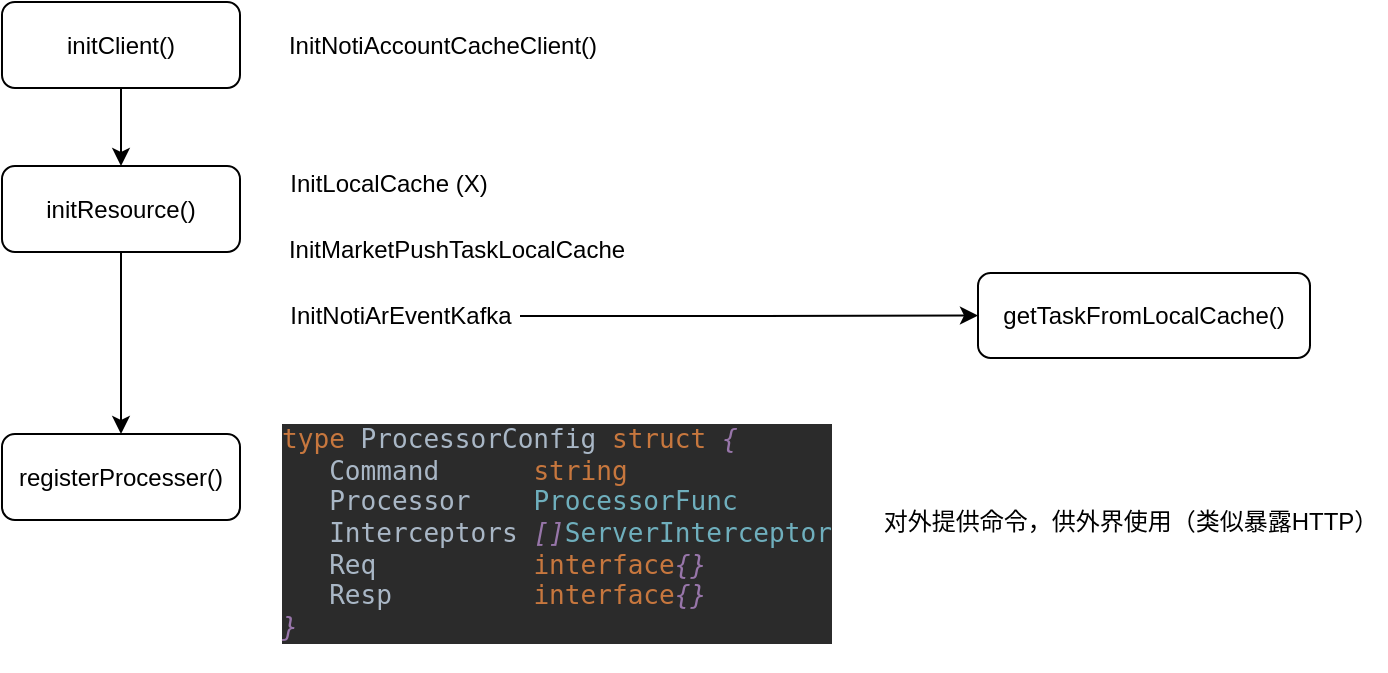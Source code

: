 <mxfile version="15.4.3" type="github" pages="4">
  <diagram id="vYyxgsc8nJtCiTUtytLk" name="基本流程">
    <mxGraphModel dx="818" dy="457" grid="0" gridSize="10" guides="1" tooltips="1" connect="1" arrows="1" fold="1" page="0" pageScale="1" pageWidth="827" pageHeight="1169" math="0" shadow="0">
      <root>
        <mxCell id="0" />
        <mxCell id="1" parent="0" />
        <mxCell id="T4S_TWWiU6wzVh-GaljO-5" style="edgeStyle=orthogonalEdgeStyle;rounded=0;orthogonalLoop=1;jettySize=auto;html=1;exitX=0.5;exitY=1;exitDx=0;exitDy=0;entryX=0.5;entryY=0;entryDx=0;entryDy=0;" edge="1" parent="1" source="T4S_TWWiU6wzVh-GaljO-2" target="T4S_TWWiU6wzVh-GaljO-4">
          <mxGeometry relative="1" as="geometry" />
        </mxCell>
        <mxCell id="T4S_TWWiU6wzVh-GaljO-2" value="initClient()" style="rounded=1;whiteSpace=wrap;html=1;" vertex="1" parent="1">
          <mxGeometry x="145" y="51" width="119" height="43" as="geometry" />
        </mxCell>
        <mxCell id="T4S_TWWiU6wzVh-GaljO-3" value="InitNotiAccountCacheClient()" style="text;html=1;align=center;verticalAlign=middle;resizable=0;points=[];autosize=1;strokeColor=none;fillColor=none;" vertex="1" parent="1">
          <mxGeometry x="283" y="63.5" width="164" height="18" as="geometry" />
        </mxCell>
        <mxCell id="T4S_TWWiU6wzVh-GaljO-11" style="edgeStyle=orthogonalEdgeStyle;rounded=0;orthogonalLoop=1;jettySize=auto;html=1;exitX=0.5;exitY=1;exitDx=0;exitDy=0;" edge="1" parent="1" source="T4S_TWWiU6wzVh-GaljO-4" target="T4S_TWWiU6wzVh-GaljO-10">
          <mxGeometry relative="1" as="geometry" />
        </mxCell>
        <mxCell id="T4S_TWWiU6wzVh-GaljO-4" value="initResource()" style="rounded=1;whiteSpace=wrap;html=1;" vertex="1" parent="1">
          <mxGeometry x="145" y="133" width="119" height="43" as="geometry" />
        </mxCell>
        <mxCell id="T4S_TWWiU6wzVh-GaljO-6" value="InitLocalCache (X)" style="text;html=1;align=center;verticalAlign=middle;resizable=0;points=[];autosize=1;strokeColor=none;fillColor=none;" vertex="1" parent="1">
          <mxGeometry x="283" y="133" width="109" height="18" as="geometry" />
        </mxCell>
        <mxCell id="T4S_TWWiU6wzVh-GaljO-7" value="InitMarketPushTaskLocalCache" style="text;html=1;align=center;verticalAlign=middle;resizable=0;points=[];autosize=1;strokeColor=none;fillColor=none;" vertex="1" parent="1">
          <mxGeometry x="283" y="166" width="178" height="18" as="geometry" />
        </mxCell>
        <mxCell id="1fbbSTR_uCPkwRPXPtI2-1" style="edgeStyle=orthogonalEdgeStyle;rounded=0;orthogonalLoop=1;jettySize=auto;html=1;entryX=0;entryY=0.5;entryDx=0;entryDy=0;" edge="1" parent="1" source="T4S_TWWiU6wzVh-GaljO-8" target="1fbbSTR_uCPkwRPXPtI2-2">
          <mxGeometry relative="1" as="geometry">
            <mxPoint x="632.345" y="208.0" as="targetPoint" />
          </mxGeometry>
        </mxCell>
        <mxCell id="T4S_TWWiU6wzVh-GaljO-8" value="InitNotiArEventKafka" style="text;html=1;align=center;verticalAlign=middle;resizable=0;points=[];autosize=1;strokeColor=none;fillColor=none;" vertex="1" parent="1">
          <mxGeometry x="283" y="199" width="121" height="18" as="geometry" />
        </mxCell>
        <mxCell id="T4S_TWWiU6wzVh-GaljO-9" value="&lt;pre style=&quot;background-color: #2b2b2b ; color: #a9b7c6 ; font-family: &amp;quot;jetbrains mono&amp;quot; , monospace ; font-size: 9.8pt&quot;&gt;&lt;span style=&quot;color: #c7773e&quot;&gt;type &lt;/span&gt;ProcessorConfig &lt;span style=&quot;color: #c7773e&quot;&gt;struct &lt;/span&gt;&lt;span style=&quot;color: #9876aa ; font-style: italic&quot;&gt;{&lt;br&gt;&lt;/span&gt;&lt;span style=&quot;color: #9876aa ; font-style: italic&quot;&gt;   &lt;/span&gt;Command      &lt;span style=&quot;color: #c7773e&quot;&gt;string&lt;br&gt;&lt;/span&gt;&lt;span style=&quot;color: #c7773e&quot;&gt;   &lt;/span&gt;Processor    &lt;span style=&quot;color: #6fafbd&quot;&gt;ProcessorFunc&lt;br&gt;&lt;/span&gt;&lt;span style=&quot;color: #6fafbd&quot;&gt;   &lt;/span&gt;Interceptors &lt;span style=&quot;color: #9876aa ; font-style: italic&quot;&gt;[]&lt;/span&gt;&lt;span style=&quot;color: #6fafbd&quot;&gt;ServerInterceptor&lt;br&gt;&lt;/span&gt;&lt;span style=&quot;color: #6fafbd&quot;&gt;   &lt;/span&gt;Req          &lt;span style=&quot;color: #c7773e&quot;&gt;interface&lt;/span&gt;&lt;span style=&quot;color: #9876aa ; font-style: italic&quot;&gt;{}&lt;br&gt;&lt;/span&gt;&lt;span style=&quot;color: #9876aa ; font-style: italic&quot;&gt;   &lt;/span&gt;Resp         &lt;span style=&quot;color: #c7773e&quot;&gt;interface&lt;/span&gt;&lt;span style=&quot;color: #9876aa ; font-style: italic&quot;&gt;{}&lt;br&gt;&lt;/span&gt;&lt;span style=&quot;color: #9876aa ; font-style: italic&quot;&gt;}&lt;/span&gt;&lt;/pre&gt;" style="text;whiteSpace=wrap;html=1;" vertex="1" parent="1">
          <mxGeometry x="283.001" y="242.001" width="294" height="138" as="geometry" />
        </mxCell>
        <mxCell id="T4S_TWWiU6wzVh-GaljO-10" value="registerProcesser()" style="rounded=1;whiteSpace=wrap;html=1;" vertex="1" parent="1">
          <mxGeometry x="145" y="267" width="119" height="43" as="geometry" />
        </mxCell>
        <mxCell id="T4S_TWWiU6wzVh-GaljO-12" value="对外提供命令，供外界使用（类似暴露HTTP）" style="text;html=1;align=center;verticalAlign=middle;resizable=0;points=[];autosize=1;strokeColor=none;fillColor=none;" vertex="1" parent="1">
          <mxGeometry x="580" y="302" width="257" height="18" as="geometry" />
        </mxCell>
        <mxCell id="1fbbSTR_uCPkwRPXPtI2-2" value="getTaskFromLocalCache()" style="rounded=1;whiteSpace=wrap;html=1;" vertex="1" parent="1">
          <mxGeometry x="633" y="186.5" width="166" height="42.5" as="geometry" />
        </mxCell>
      </root>
    </mxGraphModel>
  </diagram>
  <diagram id="yoes0grAFsz-kT1WeaNP" name="AR">
    <mxGraphModel dx="1218" dy="857" grid="0" gridSize="10" guides="1" tooltips="1" connect="1" arrows="1" fold="1" page="0" pageScale="1" pageWidth="827" pageHeight="1169" math="0" shadow="0">
      <root>
        <mxCell id="eDmhOHaWlf8XGTlHbSn2-0" />
        <mxCell id="eDmhOHaWlf8XGTlHbSn2-1" parent="eDmhOHaWlf8XGTlHbSn2-0" />
        <mxCell id="hNbwJZ_NwCbU3gmjOywG-3" style="edgeStyle=orthogonalEdgeStyle;rounded=0;orthogonalLoop=1;jettySize=auto;html=1;exitX=0;exitY=1;exitDx=0;exitDy=0;entryX=-0.001;entryY=0.014;entryDx=0;entryDy=0;entryPerimeter=0;" edge="1" parent="eDmhOHaWlf8XGTlHbSn2-1" source="hNbwJZ_NwCbU3gmjOywG-0" target="hNbwJZ_NwCbU3gmjOywG-2">
          <mxGeometry relative="1" as="geometry" />
        </mxCell>
        <mxCell id="hNbwJZ_NwCbU3gmjOywG-0" value="&lt;pre style=&quot;background-color: #2b2b2b ; color: #a9b7c6 ; font-family: &amp;quot;jetbrains mono&amp;quot; , monospace ; font-size: 9.8pt&quot;&gt;&lt;span style=&quot;color: #787878&quot;&gt;// url&lt;br&gt;&lt;/span&gt;redirectUrl := &lt;span style=&quot;color: #4eade5&quot;&gt;p&lt;/span&gt;.task.&lt;span style=&quot;color: #b09d79&quot;&gt;GetArConfig&lt;/span&gt;&lt;span style=&quot;color: #9876aa ; font-style: italic&quot;&gt;()&lt;/span&gt;.&lt;span style=&quot;color: #b09d79&quot;&gt;GetRedirectUrl&lt;/span&gt;&lt;span style=&quot;color: #9876aa ; font-style: italic&quot;&gt;()&lt;br&gt;&lt;/span&gt;&lt;span style=&quot;color: #787878&quot;&gt;//redirectUrl = addUtm(redirectUrl)&lt;br&gt;&lt;/span&gt;&lt;span style=&quot;color: #787878&quot;&gt;&lt;br&gt;&lt;/span&gt;&lt;span style=&quot;color: #787878&quot;&gt;// This field will be used to populate app_rl for the AR, which is a unified way to handle AR redirection&lt;br&gt;&lt;/span&gt;noti.PushRedirect = &lt;span style=&quot;color: #afbf7e&quot;&gt;proto&lt;/span&gt;.&lt;span style=&quot;color: #b09d79&quot;&gt;String&lt;/span&gt;&lt;span style=&quot;color: #9876aa ; font-style: italic&quot;&gt;(&lt;/span&gt;redirectUrl&lt;span style=&quot;color: #9876aa ; font-style: italic&quot;&gt;)&lt;br&gt;&lt;/span&gt;noti.ActionInfo.RedirectUrl = &lt;span style=&quot;color: #afbf7e&quot;&gt;proto&lt;/span&gt;.&lt;span style=&quot;color: #b09d79&quot;&gt;String&lt;/span&gt;&lt;span style=&quot;color: #9876aa ; font-style: italic&quot;&gt;(&lt;/span&gt;redirectUrl&lt;span style=&quot;color: #9876aa ; font-style: italic&quot;&gt;)&lt;/span&gt;&lt;/pre&gt;" style="text;whiteSpace=wrap;html=1;" vertex="1" parent="eDmhOHaWlf8XGTlHbSn2-1">
          <mxGeometry x="-48" y="-136" width="540" height="138" as="geometry" />
        </mxCell>
        <mxCell id="hNbwJZ_NwCbU3gmjOywG-2" value="当发送AR时，在Notification中：&lt;br&gt;&lt;div&gt;&lt;span&gt;1.&amp;nbsp; noti.PushRedirect = noti.ActionInfo.RedirectUrl = RedirectUrl&lt;/span&gt;&lt;/div&gt;" style="text;html=1;align=left;verticalAlign=middle;resizable=0;points=[];autosize=1;strokeColor=none;fillColor=none;" vertex="1" parent="eDmhOHaWlf8XGTlHbSn2-1">
          <mxGeometry x="-48" y="43" width="348" height="32" as="geometry" />
        </mxCell>
        <mxCell id="fzh_fbEs4TCBeXMugb0h-2" style="edgeStyle=orthogonalEdgeStyle;rounded=0;orthogonalLoop=1;jettySize=auto;html=1;exitX=0.5;exitY=1;exitDx=0;exitDy=0;" edge="1" parent="eDmhOHaWlf8XGTlHbSn2-1" source="fzh_fbEs4TCBeXMugb0h-0" target="fzh_fbEs4TCBeXMugb0h-1">
          <mxGeometry relative="1" as="geometry" />
        </mxCell>
        <mxCell id="fzh_fbEs4TCBeXMugb0h-0" value="GetTaskFromLocalCache()" style="rounded=1;whiteSpace=wrap;html=1;align=center;" vertex="1" parent="eDmhOHaWlf8XGTlHbSn2-1">
          <mxGeometry x="10" y="226" width="194" height="51" as="geometry" />
        </mxCell>
        <mxCell id="fzh_fbEs4TCBeXMugb0h-1" value="If task == nil&amp;nbsp;&lt;br&gt;GetTask (from MarketPush)" style="rounded=1;whiteSpace=wrap;html=1;align=center;" vertex="1" parent="eDmhOHaWlf8XGTlHbSn2-1">
          <mxGeometry x="10" y="315" width="194" height="51" as="geometry" />
        </mxCell>
        <mxCell id="fzh_fbEs4TCBeXMugb0h-4" value="GetActionContentList" style="text;html=1;align=center;verticalAlign=middle;resizable=0;points=[];autosize=1;strokeColor=none;fillColor=none;" vertex="1" parent="eDmhOHaWlf8XGTlHbSn2-1">
          <mxGeometry x="-31" y="502" width="123" height="18" as="geometry" />
        </mxCell>
        <mxCell id="fzh_fbEs4TCBeXMugb0h-11" style="edgeStyle=orthogonalEdgeStyle;rounded=0;orthogonalLoop=1;jettySize=auto;html=1;exitX=1;exitY=0.5;exitDx=0;exitDy=0;entryX=0;entryY=0.5;entryDx=0;entryDy=0;" edge="1" parent="eDmhOHaWlf8XGTlHbSn2-1" source="fzh_fbEs4TCBeXMugb0h-7" target="fzh_fbEs4TCBeXMugb0h-10">
          <mxGeometry relative="1" as="geometry" />
        </mxCell>
        <mxCell id="fzh_fbEs4TCBeXMugb0h-16" value="meta.GetActionProto()" style="edgeLabel;html=1;align=center;verticalAlign=middle;resizable=0;points=[];" vertex="1" connectable="0" parent="fzh_fbEs4TCBeXMugb0h-11">
          <mxGeometry x="-0.061" y="1" relative="1" as="geometry">
            <mxPoint as="offset" />
          </mxGeometry>
        </mxCell>
        <mxCell id="fzh_fbEs4TCBeXMugb0h-7" value="&lt;pre style=&quot;background-color: #2b2b2b ; color: #a9b7c6 ; font-family: &amp;quot;jetbrains mono&amp;quot; , monospace ; font-size: 9.8pt&quot;&gt;&lt;span style=&quot;color: #4eade5&quot;&gt;dm&lt;/span&gt;.ActionDbList&lt;/pre&gt;" style="text;whiteSpace=wrap;html=1;" vertex="1" parent="eDmhOHaWlf8XGTlHbSn2-1">
          <mxGeometry x="38.006" y="524.475" width="138" height="54" as="geometry" />
        </mxCell>
        <mxCell id="fzh_fbEs4TCBeXMugb0h-12" style="edgeStyle=orthogonalEdgeStyle;rounded=0;orthogonalLoop=1;jettySize=auto;html=1;exitX=0;exitY=0.75;exitDx=0;exitDy=0;entryX=0;entryY=0.25;entryDx=0;entryDy=0;" edge="1" parent="eDmhOHaWlf8XGTlHbSn2-1" source="fzh_fbEs4TCBeXMugb0h-8" target="fzh_fbEs4TCBeXMugb0h-9">
          <mxGeometry relative="1" as="geometry">
            <Array as="points">
              <mxPoint x="38.42" y="663.82" />
              <mxPoint x="63.42" y="663.82" />
            </Array>
          </mxGeometry>
        </mxCell>
        <mxCell id="fzh_fbEs4TCBeXMugb0h-8" value="&lt;pre style=&quot;background-color: #2b2b2b ; color: #a9b7c6 ; font-family: &amp;quot;jetbrains mono&amp;quot; , monospace ; font-size: 9.8pt&quot;&gt;&lt;span style=&quot;color: #4eade5&quot;&gt;dm&lt;/span&gt;.ActionSimpleList&lt;/pre&gt;" style="text;whiteSpace=wrap;html=1;" vertex="1" parent="eDmhOHaWlf8XGTlHbSn2-1">
          <mxGeometry x="38.001" y="587.823" width="169" height="54" as="geometry" />
        </mxCell>
        <mxCell id="fzh_fbEs4TCBeXMugb0h-9" value="&lt;pre style=&quot;background-color: #2b2b2b ; color: #a9b7c6 ; font-family: &amp;quot;jetbrains mono&amp;quot; , monospace ; font-size: 9.8pt&quot;&gt;&lt;span style=&quot;color: #4eade5&quot;&gt;dm&lt;/span&gt;.ActionContentList&lt;/pre&gt;" style="text;whiteSpace=wrap;html=1;" vertex="1" parent="eDmhOHaWlf8XGTlHbSn2-1">
          <mxGeometry x="68.416" y="650.82" width="177" height="54" as="geometry" />
        </mxCell>
        <mxCell id="fzh_fbEs4TCBeXMugb0h-14" style="edgeStyle=orthogonalEdgeStyle;rounded=0;orthogonalLoop=1;jettySize=auto;html=1;exitX=1;exitY=0.5;exitDx=0;exitDy=0;entryX=0;entryY=0.5;entryDx=0;entryDy=0;" edge="1" parent="eDmhOHaWlf8XGTlHbSn2-1" source="fzh_fbEs4TCBeXMugb0h-10" target="fzh_fbEs4TCBeXMugb0h-13">
          <mxGeometry relative="1" as="geometry" />
        </mxCell>
        <mxCell id="fzh_fbEs4TCBeXMugb0h-15" value="action_info.Notify" style="edgeLabel;html=1;align=center;verticalAlign=middle;resizable=0;points=[];" vertex="1" connectable="0" parent="fzh_fbEs4TCBeXMugb0h-14">
          <mxGeometry x="0.074" y="-1" relative="1" as="geometry">
            <mxPoint x="-5" y="-3" as="offset" />
          </mxGeometry>
        </mxCell>
        <mxCell id="fzh_fbEs4TCBeXMugb0h-10" value="&lt;pre style=&quot;background-color: #2b2b2b ; color: #a9b7c6 ; font-family: &amp;quot;jetbrains mono&amp;quot; , monospace ; font-size: 9.8pt&quot;&gt;&lt;span style=&quot;color: #afbf7e&quot;&gt;cmd&lt;/span&gt;.&lt;span style=&quot;color: #6fafbd&quot;&gt;ActionInfoDB&lt;/span&gt;&lt;span style=&quot;color: #9876aa ; font-style: italic&quot;&gt;{}&lt;/span&gt;&lt;/pre&gt;" style="text;whiteSpace=wrap;html=1;" vertex="1" parent="eDmhOHaWlf8XGTlHbSn2-1">
          <mxGeometry x="334.42" y="524.47" width="161" height="54" as="geometry" />
        </mxCell>
        <mxCell id="fzh_fbEs4TCBeXMugb0h-18" style="edgeStyle=orthogonalEdgeStyle;rounded=0;orthogonalLoop=1;jettySize=auto;html=1;exitX=1;exitY=0.5;exitDx=0;exitDy=0;entryX=0;entryY=0.5;entryDx=0;entryDy=0;" edge="1" parent="eDmhOHaWlf8XGTlHbSn2-1" source="fzh_fbEs4TCBeXMugb0h-13" target="fzh_fbEs4TCBeXMugb0h-17">
          <mxGeometry relative="1" as="geometry" />
        </mxCell>
        <mxCell id="fzh_fbEs4TCBeXMugb0h-13" value="&lt;pre style=&quot;background-color: #2b2b2b ; color: #a9b7c6 ; font-family: &amp;quot;jetbrains mono&amp;quot; , monospace ; font-size: 9.8pt&quot;&gt;noti *&lt;span style=&quot;color: #afbf7e&quot;&gt;cmd&lt;/span&gt;.&lt;span style=&quot;color: #6fafbd&quot;&gt;Notification&lt;/span&gt;&lt;/pre&gt;" style="text;whiteSpace=wrap;html=1;" vertex="1" parent="eDmhOHaWlf8XGTlHbSn2-1">
          <mxGeometry x="629.417" y="524.478" width="192" height="54" as="geometry" />
        </mxCell>
        <mxCell id="fzh_fbEs4TCBeXMugb0h-17" value="&lt;pre style=&quot;background-color: #2b2b2b ; color: #a9b7c6 ; font-family: &amp;quot;jetbrains mono&amp;quot; , monospace ; font-size: 9.8pt&quot;&gt;&amp;amp;&lt;span style=&quot;color: #afbf7e&quot;&gt;cmd&lt;/span&gt;.&lt;span style=&quot;color: #6fafbd&quot;&gt;ActionInfo&lt;/span&gt;&lt;span style=&quot;color: #9876aa ; font-style: italic&quot;&gt;{}&lt;/span&gt;&lt;/pre&gt;" style="text;whiteSpace=wrap;html=1;" vertex="1" parent="eDmhOHaWlf8XGTlHbSn2-1">
          <mxGeometry x="884.42" y="524.474" width="153" height="54" as="geometry" />
        </mxCell>
        <mxCell id="fzh_fbEs4TCBeXMugb0h-19" value="&lt;pre style=&quot;background-color: #2b2b2b ; color: #a9b7c6 ; font-family: &amp;quot;jetbrains mono&amp;quot; , monospace ; font-size: 9.8pt&quot;&gt;&lt;span style=&quot;color: #c7773e&quot;&gt;var &lt;/span&gt;PlatformType_name = &lt;span style=&quot;color: #c7773e&quot;&gt;map&lt;/span&gt;&lt;span style=&quot;color: #9876aa ; font-style: italic&quot;&gt;[&lt;/span&gt;&lt;span style=&quot;color: #c7773e&quot;&gt;int32&lt;/span&gt;&lt;span style=&quot;color: #9876aa ; font-style: italic&quot;&gt;]&lt;/span&gt;&lt;span style=&quot;color: #c7773e&quot;&gt;string&lt;/span&gt;&lt;span style=&quot;color: #9876aa ; font-style: italic&quot;&gt;{&lt;br&gt;&lt;/span&gt;&lt;span style=&quot;color: #9876aa ; font-style: italic&quot;&gt;   &lt;/span&gt;&lt;span style=&quot;color: #6897bb&quot;&gt;0&lt;/span&gt;: &lt;span style=&quot;color: #6a8759&quot;&gt;&quot;PLATFORM_TYPE_NA&quot;&lt;/span&gt;&lt;span style=&quot;color: #cc7832&quot;&gt;,&lt;br&gt;&lt;/span&gt;&lt;span style=&quot;color: #cc7832&quot;&gt;   &lt;/span&gt;&lt;span style=&quot;color: #6897bb&quot;&gt;1&lt;/span&gt;: &lt;span style=&quot;color: #6a8759&quot;&gt;&quot;PLATFORM_TYPE_ANDROID&quot;&lt;/span&gt;&lt;span style=&quot;color: #cc7832&quot;&gt;,&lt;br&gt;&lt;/span&gt;&lt;span style=&quot;color: #cc7832&quot;&gt;   &lt;/span&gt;&lt;span style=&quot;color: #6897bb&quot;&gt;2&lt;/span&gt;: &lt;span style=&quot;color: #6a8759&quot;&gt;&quot;PLATFORM_TYPE_IOS&quot;&lt;/span&gt;&lt;span style=&quot;color: #cc7832&quot;&gt;,&lt;br&gt;&lt;/span&gt;&lt;span style=&quot;color: #cc7832&quot;&gt;   &lt;/span&gt;&lt;span style=&quot;color: #6897bb&quot;&gt;3&lt;/span&gt;: &lt;span style=&quot;color: #6a8759&quot;&gt;&quot;PLATFORM_TYPE_WEB&quot;&lt;/span&gt;&lt;span style=&quot;color: #cc7832&quot;&gt;,&lt;br&gt;&lt;/span&gt;&lt;span style=&quot;color: #9876aa ; font-style: italic&quot;&gt;}&lt;/span&gt;&lt;/pre&gt;" style="text;whiteSpace=wrap;html=1;" vertex="1" parent="eDmhOHaWlf8XGTlHbSn2-1">
          <mxGeometry x="-21.004" y="1120.998" width="341" height="124" as="geometry" />
        </mxCell>
        <mxCell id="fzh_fbEs4TCBeXMugb0h-20" value="&lt;pre style=&quot;background-color: #2b2b2b ; color: #a9b7c6 ; font-family: &amp;quot;jetbrains mono&amp;quot; , monospace ; font-size: 9.8pt&quot;&gt;&lt;span style=&quot;color: #c7773e&quot;&gt;const &lt;/span&gt;&lt;span style=&quot;color: #9876aa ; font-style: italic&quot;&gt;(&lt;br&gt;&lt;/span&gt;&lt;span style=&quot;color: #9876aa ; font-style: italic&quot;&gt;   AppType_APP_TYPE_NA                   &lt;/span&gt;&lt;span style=&quot;color: #6fafbd&quot;&gt;AppType &lt;/span&gt;= &lt;span style=&quot;color: #6897bb&quot;&gt;0&lt;br&gt;&lt;/span&gt;&lt;span style=&quot;color: #6897bb&quot;&gt;   &lt;/span&gt;&lt;span style=&quot;color: #9876aa ; font-style: italic&quot;&gt;AppType_APP_TYPE_SHOPEE               &lt;/span&gt;&lt;span style=&quot;color: #6fafbd&quot;&gt;AppType &lt;/span&gt;= &lt;span style=&quot;color: #6897bb&quot;&gt;1&lt;br&gt;&lt;/span&gt;&lt;span style=&quot;color: #6897bb&quot;&gt;   &lt;/span&gt;&lt;span style=&quot;color: #9876aa ; font-style: italic&quot;&gt;AppType_APP_TYPE_SHOPEEPAY_MERCHANT   &lt;/span&gt;&lt;span style=&quot;color: #6fafbd&quot;&gt;AppType &lt;/span&gt;= &lt;span style=&quot;color: #6897bb&quot;&gt;2&lt;br&gt;&lt;/span&gt;&lt;span style=&quot;color: #6897bb&quot;&gt;   &lt;/span&gt;&lt;span style=&quot;color: #9876aa ; font-style: italic&quot;&gt;AppType_APP_TYPE_SHOPEE_LITE          &lt;/span&gt;&lt;span style=&quot;color: #6fafbd&quot;&gt;AppType &lt;/span&gt;= &lt;span style=&quot;color: #6897bb&quot;&gt;3&lt;br&gt;&lt;/span&gt;&lt;span style=&quot;color: #6897bb&quot;&gt;   &lt;/span&gt;&lt;span style=&quot;color: #9876aa ; font-style: italic&quot;&gt;AppType_APP_TYPE_SHOPEEFOOD_DRIVER    &lt;/span&gt;&lt;span style=&quot;color: #6fafbd&quot;&gt;AppType &lt;/span&gt;= &lt;span style=&quot;color: #6897bb&quot;&gt;4&lt;br&gt;&lt;/span&gt;&lt;span style=&quot;color: #6897bb&quot;&gt;   &lt;/span&gt;&lt;span style=&quot;color: #9876aa ; font-style: italic&quot;&gt;AppType_APP_TYPE_SHOPEEPAY_USER       &lt;/span&gt;&lt;span style=&quot;color: #6fafbd&quot;&gt;AppType &lt;/span&gt;= &lt;span style=&quot;color: #6897bb&quot;&gt;5&lt;br&gt;&lt;/span&gt;&lt;span style=&quot;color: #6897bb&quot;&gt;   &lt;/span&gt;&lt;span style=&quot;color: #9876aa ; font-style: italic&quot;&gt;AppType_APP_TYPE_SHOPEEEXPRESS_DRIVER &lt;/span&gt;&lt;span style=&quot;color: #6fafbd&quot;&gt;AppType &lt;/span&gt;= &lt;span style=&quot;color: #6897bb&quot;&gt;6&lt;br&gt;&lt;/span&gt;&lt;span style=&quot;color: #6897bb&quot;&gt;   &lt;/span&gt;&lt;span style=&quot;color: #9876aa ; font-style: italic&quot;&gt;AppType_APP_TYPE_MITRA                &lt;/span&gt;&lt;span style=&quot;color: #6fafbd&quot;&gt;AppType &lt;/span&gt;= &lt;span style=&quot;color: #6897bb&quot;&gt;7&lt;br&gt;&lt;/span&gt;&lt;span style=&quot;color: #6897bb&quot;&gt;   &lt;/span&gt;&lt;span style=&quot;color: #9876aa ; font-style: italic&quot;&gt;AppType_APP_TYPE_SHOPEEEXPRESS_SELLER &lt;/span&gt;&lt;span style=&quot;color: #6fafbd&quot;&gt;AppType &lt;/span&gt;= &lt;span style=&quot;color: #6897bb&quot;&gt;8&lt;br&gt;&lt;/span&gt;&lt;span style=&quot;color: #9876aa ; font-style: italic&quot;&gt;)&lt;/span&gt;&lt;/pre&gt;" style="text;whiteSpace=wrap;html=1;" vertex="1" parent="eDmhOHaWlf8XGTlHbSn2-1">
          <mxGeometry x="-21.002" y="1273.003" width="428" height="194" as="geometry" />
        </mxCell>
        <mxCell id="fzh_fbEs4TCBeXMugb0h-29" style="edgeStyle=orthogonalEdgeStyle;rounded=0;orthogonalLoop=1;jettySize=auto;html=1;exitX=1;exitY=0.5;exitDx=0;exitDy=0;entryX=0.1;entryY=0.5;entryDx=0;entryDy=0;entryPerimeter=0;" edge="1" parent="eDmhOHaWlf8XGTlHbSn2-1" source="fzh_fbEs4TCBeXMugb0h-21" target="fzh_fbEs4TCBeXMugb0h-28">
          <mxGeometry relative="1" as="geometry" />
        </mxCell>
        <mxCell id="fzh_fbEs4TCBeXMugb0h-21" value="&lt;pre style=&quot;background-color: #2b2b2b ; color: #a9b7c6 ; font-family: &amp;quot;jetbrains mono&amp;quot; , monospace ; font-size: 9.8pt&quot;&gt;&amp;amp;&lt;span style=&quot;color: #afbf7e&quot;&gt;dm&lt;/span&gt;.&lt;span style=&quot;color: #6fafbd&quot;&gt;ActionListDM&lt;/span&gt;&lt;/pre&gt;" style="text;whiteSpace=wrap;html=1;" vertex="1" parent="eDmhOHaWlf8XGTlHbSn2-1">
          <mxGeometry x="-193.003" y="588.546" width="145" height="54" as="geometry" />
        </mxCell>
        <mxCell id="fzh_fbEs4TCBeXMugb0h-27" style="edgeStyle=orthogonalEdgeStyle;rounded=0;orthogonalLoop=1;jettySize=auto;html=1;exitX=1;exitY=0.5;exitDx=0;exitDy=0;entryX=0.1;entryY=0.5;entryDx=0;entryDy=0;entryPerimeter=0;" edge="1" parent="eDmhOHaWlf8XGTlHbSn2-1" source="fzh_fbEs4TCBeXMugb0h-23" target="fzh_fbEs4TCBeXMugb0h-26">
          <mxGeometry relative="1" as="geometry" />
        </mxCell>
        <mxCell id="fzh_fbEs4TCBeXMugb0h-23" value="&lt;pre style=&quot;background-color: #2b2b2b ; color: #a9b7c6 ; font-family: &amp;quot;jetbrains mono&amp;quot; , monospace ; font-size: 9.8pt&quot;&gt;&lt;span style=&quot;color: #6fafbd&quot;&gt;ActionidList&lt;/span&gt;&lt;/pre&gt;" style="text;whiteSpace=wrap;html=1;" vertex="1" parent="eDmhOHaWlf8XGTlHbSn2-1">
          <mxGeometry x="-388.999" y="565.499" width="114" height="54" as="geometry" />
        </mxCell>
        <mxCell id="fzh_fbEs4TCBeXMugb0h-24" value="&lt;pre style=&quot;background-color: #2b2b2b ; color: #a9b7c6 ; font-family: &amp;quot;jetbrains mono&amp;quot; , monospace ; font-size: 9.8pt&quot;&gt;&lt;span style=&quot;color: #afbf7e&quot;&gt;dm&lt;/span&gt;.&lt;span style=&quot;color: #6fafbd&quot;&gt;NotiAccountDM&lt;/span&gt;&lt;/pre&gt;" style="text;whiteSpace=wrap;html=1;" vertex="1" parent="eDmhOHaWlf8XGTlHbSn2-1">
          <mxGeometry x="-192.999" y="537.616" width="145" height="54" as="geometry" />
        </mxCell>
        <mxCell id="fzh_fbEs4TCBeXMugb0h-26" value="" style="shape=curlyBracket;whiteSpace=wrap;html=1;rounded=1;align=center;" vertex="1" parent="eDmhOHaWlf8XGTlHbSn2-1">
          <mxGeometry x="-217" y="557" width="14" height="71" as="geometry" />
        </mxCell>
        <mxCell id="fzh_fbEs4TCBeXMugb0h-28" value="" style="shape=curlyBracket;whiteSpace=wrap;html=1;rounded=1;align=center;" vertex="1" parent="eDmhOHaWlf8XGTlHbSn2-1">
          <mxGeometry y="537.62" width="11" height="155.85" as="geometry" />
        </mxCell>
        <mxCell id="fzh_fbEs4TCBeXMugb0h-30" value="spex: getActionList" style="text;html=1;align=center;verticalAlign=middle;resizable=0;points=[];autosize=1;strokeColor=none;fillColor=none;" vertex="1" parent="eDmhOHaWlf8XGTlHbSn2-1">
          <mxGeometry x="-396" y="619.5" width="111" height="18" as="geometry" />
        </mxCell>
        <mxCell id="fzh_fbEs4TCBeXMugb0h-33" style="edgeStyle=orthogonalEdgeStyle;rounded=0;orthogonalLoop=1;jettySize=auto;html=1;exitX=0;exitY=0.75;exitDx=0;exitDy=0;entryX=0;entryY=0.25;entryDx=0;entryDy=0;" edge="1" parent="eDmhOHaWlf8XGTlHbSn2-1" source="fzh_fbEs4TCBeXMugb0h-24" target="fzh_fbEs4TCBeXMugb0h-21">
          <mxGeometry relative="1" as="geometry" />
        </mxCell>
        <mxCell id="s6IkstmkhFDV6GCmJ_O4-1" style="edgeStyle=orthogonalEdgeStyle;rounded=0;orthogonalLoop=1;jettySize=auto;html=1;exitX=0;exitY=0.5;exitDx=0;exitDy=0;" edge="1" parent="eDmhOHaWlf8XGTlHbSn2-1" source="s6IkstmkhFDV6GCmJ_O4-0" target="fzh_fbEs4TCBeXMugb0h-8">
          <mxGeometry relative="1" as="geometry" />
        </mxCell>
        <mxCell id="s6IkstmkhFDV6GCmJ_O4-0" value="&lt;pre style=&quot;background-color: #2b2b2b ; color: #a9b7c6 ; font-family: &amp;quot;jetbrains mono&amp;quot; , monospace ; font-size: 9.8pt&quot;&gt;req.ActionidList&lt;/pre&gt;" style="text;whiteSpace=wrap;html=1;" vertex="1" parent="eDmhOHaWlf8XGTlHbSn2-1">
          <mxGeometry x="248.998" y="587.82" width="145" height="54" as="geometry" />
        </mxCell>
      </root>
    </mxGraphModel>
  </diagram>
  <diagram id="5wKw4N_8OAbhDPXgQ37e" name="TODO">
    <mxGraphModel dx="818" dy="457" grid="1" gridSize="10" guides="1" tooltips="1" connect="1" arrows="1" fold="1" page="1" pageScale="1" pageWidth="827" pageHeight="1169" math="0" shadow="0">
      <root>
        <mxCell id="ni5rMzQ4TMBepi25m1Yy-0" />
        <mxCell id="ni5rMzQ4TMBepi25m1Yy-1" parent="ni5rMzQ4TMBepi25m1Yy-0" />
        <mxCell id="ni5rMzQ4TMBepi25m1Yy-2" value="1. MarketPush: Task&amp;nbsp;" style="text;html=1;align=center;verticalAlign=middle;resizable=0;points=[];autosize=1;strokeColor=none;fillColor=none;" vertex="1" parent="ni5rMzQ4TMBepi25m1Yy-1">
          <mxGeometry x="195" y="120" width="130" height="20" as="geometry" />
        </mxCell>
      </root>
    </mxGraphModel>
  </diagram>
  <diagram id="wxpXCUnq8qugU7syxLN0" name="Inapp">
    <mxGraphModel dx="1388" dy="552" grid="0" gridSize="10" guides="1" tooltips="1" connect="1" arrows="1" fold="1" page="0" pageScale="1" pageWidth="827" pageHeight="1169" math="0" shadow="0">
      <root>
        <mxCell id="6wX1tUDcOk1WTFHZuXFK-0" />
        <mxCell id="6wX1tUDcOk1WTFHZuXFK-1" parent="6wX1tUDcOk1WTFHZuXFK-0" />
        <mxCell id="6wX1tUDcOk1WTFHZuXFK-2" value="InappSplitPayload == true" style="text;html=1;strokeColor=none;fillColor=none;align=center;verticalAlign=middle;whiteSpace=wrap;rounded=0;" vertex="1" parent="6wX1tUDcOk1WTFHZuXFK-1">
          <mxGeometry x="-40" y="170" width="155" height="30" as="geometry" />
        </mxCell>
        <mxCell id="6wX1tUDcOk1WTFHZuXFK-4" value="SaveInappMsg: 存在Redis" style="text;html=1;align=center;verticalAlign=middle;resizable=0;points=[];autosize=1;strokeColor=none;fillColor=none;" vertex="1" parent="6wX1tUDcOk1WTFHZuXFK-1">
          <mxGeometry x="243" y="130" width="151" height="18" as="geometry" />
        </mxCell>
        <mxCell id="6wX1tUDcOk1WTFHZuXFK-8" style="edgeStyle=orthogonalEdgeStyle;rounded=0;orthogonalLoop=1;jettySize=auto;html=1;exitX=0.5;exitY=1;exitDx=0;exitDy=0;entryX=0.5;entryY=0;entryDx=0;entryDy=0;" edge="1" parent="6wX1tUDcOk1WTFHZuXFK-1" source="6wX1tUDcOk1WTFHZuXFK-6" target="6wX1tUDcOk1WTFHZuXFK-7">
          <mxGeometry relative="1" as="geometry" />
        </mxCell>
        <mxCell id="6wX1tUDcOk1WTFHZuXFK-6" value="KVLockKey.Lock()" style="rounded=1;whiteSpace=wrap;html=1;align=center;" vertex="1" parent="6wX1tUDcOk1WTFHZuXFK-1">
          <mxGeometry x="261" y="188" width="158" height="43" as="geometry" />
        </mxCell>
        <mxCell id="6wX1tUDcOk1WTFHZuXFK-11" style="edgeStyle=orthogonalEdgeStyle;rounded=0;orthogonalLoop=1;jettySize=auto;html=1;exitX=0.5;exitY=1;exitDx=0;exitDy=0;" edge="1" parent="6wX1tUDcOk1WTFHZuXFK-1" source="6wX1tUDcOk1WTFHZuXFK-7" target="6wX1tUDcOk1WTFHZuXFK-10">
          <mxGeometry relative="1" as="geometry" />
        </mxCell>
        <mxCell id="6wX1tUDcOk1WTFHZuXFK-7" value="buildNotifications" style="rounded=1;whiteSpace=wrap;html=1;align=center;" vertex="1" parent="6wX1tUDcOk1WTFHZuXFK-1">
          <mxGeometry x="261" y="271" width="158" height="40" as="geometry" />
        </mxCell>
        <mxCell id="6wX1tUDcOk1WTFHZuXFK-9" value="&lt;pre style=&quot;background-color: #2b2b2b ; color: #a9b7c6 ; font-family: &amp;quot;jetbrains mono&amp;quot; , monospace ; font-size: 9.8pt&quot;&gt;&lt;span style=&quot;color: #afbf7e&quot;&gt;snappy&lt;/span&gt;.&lt;span style=&quot;color: #b09d79&quot;&gt;Encode&lt;/span&gt;&lt;/pre&gt;" style="text;whiteSpace=wrap;html=1;" vertex="1" parent="6wX1tUDcOk1WTFHZuXFK-1">
          <mxGeometry x="448" y="341" width="122" height="54" as="geometry" />
        </mxCell>
        <mxCell id="6wX1tUDcOk1WTFHZuXFK-10" value="pikaV2.Set" style="rounded=1;whiteSpace=wrap;html=1;align=center;" vertex="1" parent="6wX1tUDcOk1WTFHZuXFK-1">
          <mxGeometry x="261" y="352" width="158" height="43" as="geometry" />
        </mxCell>
        <mxCell id="6wX1tUDcOk1WTFHZuXFK-12" value="ARWriter" style="text;html=1;align=center;verticalAlign=middle;resizable=0;points=[];autosize=1;strokeColor=none;fillColor=none;" vertex="1" parent="6wX1tUDcOk1WTFHZuXFK-1">
          <mxGeometry x="-26" y="533" width="58" height="18" as="geometry" />
        </mxCell>
        <mxCell id="6wX1tUDcOk1WTFHZuXFK-15" style="edgeStyle=orthogonalEdgeStyle;rounded=0;orthogonalLoop=1;jettySize=auto;html=1;exitX=0.5;exitY=1;exitDx=0;exitDy=0;" edge="1" parent="6wX1tUDcOk1WTFHZuXFK-1" source="6wX1tUDcOk1WTFHZuXFK-13" target="6wX1tUDcOk1WTFHZuXFK-14">
          <mxGeometry relative="1" as="geometry" />
        </mxCell>
        <mxCell id="6wX1tUDcOk1WTFHZuXFK-13" value="ar_kv_store_config.Set" style="rounded=1;whiteSpace=wrap;html=1;align=center;" vertex="1" parent="6wX1tUDcOk1WTFHZuXFK-1">
          <mxGeometry x="127" y="520.5" width="158" height="43" as="geometry" />
        </mxCell>
        <mxCell id="6wX1tUDcOk1WTFHZuXFK-14" value="if fail: PushARWriterJob" style="rounded=1;whiteSpace=wrap;html=1;align=center;" vertex="1" parent="6wX1tUDcOk1WTFHZuXFK-1">
          <mxGeometry x="127" y="604" width="158" height="43" as="geometry" />
        </mxCell>
      </root>
    </mxGraphModel>
  </diagram>
</mxfile>

